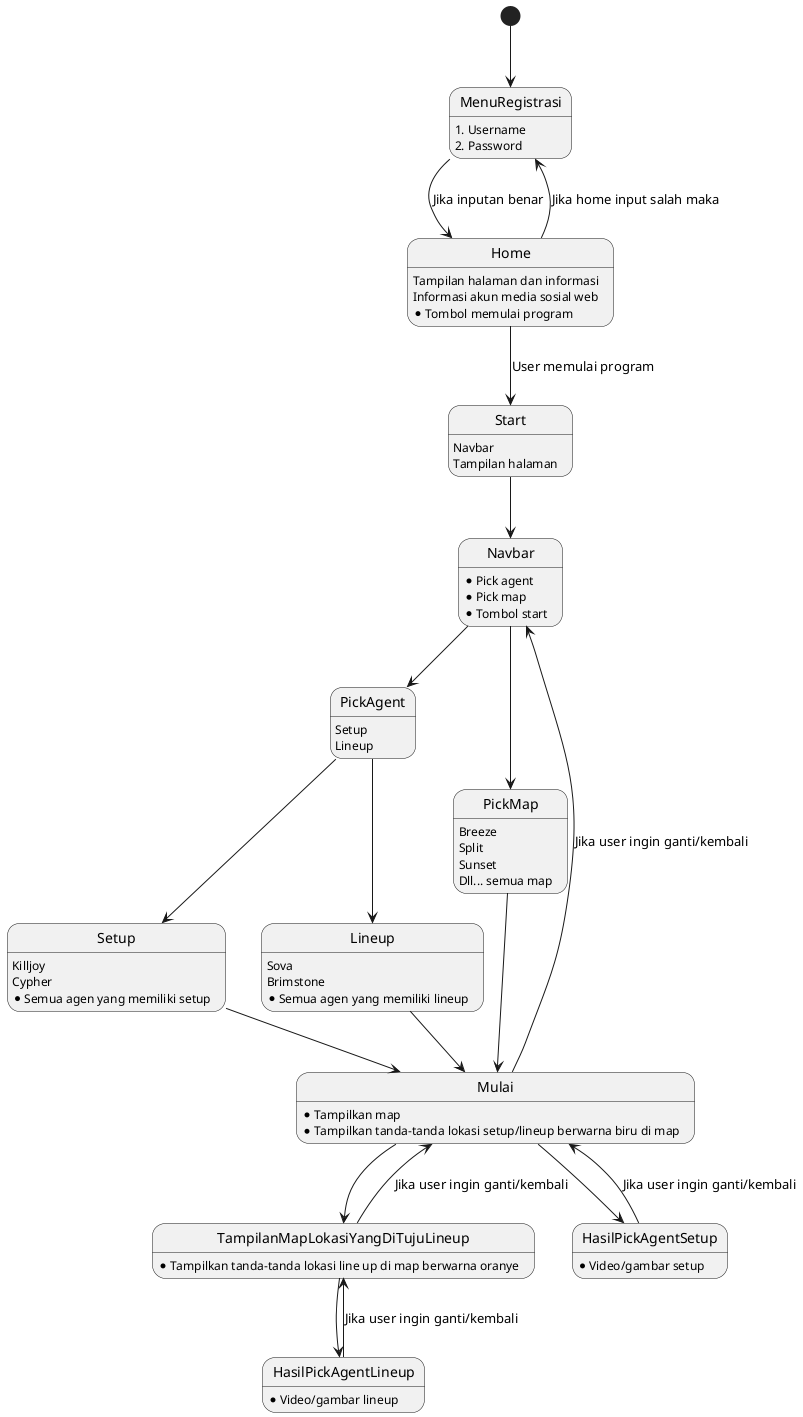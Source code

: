 @startuml

[*] --> MenuRegistrasi
MenuRegistrasi : 1. Username
MenuRegistrasi : 2. Password

MenuRegistrasi --> Home : Jika inputan benar
Home --> MenuRegistrasi : Jika home input salah maka
Home : Tampilan halaman dan informasi
Home : Informasi akun media sosial web
Home : * Tombol memulai program

Home --> Start : User memulai program
Start : Navbar
Start : Tampilan halaman

Start --> Navbar
Navbar : * Pick agent
Navbar : * Pick map
Navbar : * Tombol start

Navbar --> PickAgent
PickAgent : Setup
PickAgent : Lineup

PickAgent --> Setup
Setup : Killjoy
Setup : Cypher
Setup : * Semua agen yang memiliki setup

PickAgent --> Lineup
Lineup : Sova
Lineup : Brimstone
Lineup : * Semua agen yang memiliki lineup

Setup --> Mulai
Lineup --> Mulai

Navbar --> PickMap
PickMap : Breeze
PickMap : Split
PickMap : Sunset
PickMap : Dll... semua map

PickMap --> Mulai
Mulai --> Navbar : Jika user ingin ganti/kembali
Mulai : * Tampilkan map
Mulai : * Tampilkan tanda-tanda lokasi setup/lineup berwarna biru di map

Mulai --> TampilanMapLokasiYangDiTujuLineup
TampilanMapLokasiYangDiTujuLineup --> Mulai : Jika user ingin ganti/kembali
TampilanMapLokasiYangDiTujuLineup : * Tampilkan tanda-tanda lokasi line up di map berwarna oranye

Mulai --> HasilPickAgentSetup
HasilPickAgentSetup --> Mulai : Jika user ingin ganti/kembali
HasilPickAgentSetup : * Video/gambar setup

TampilanMapLokasiYangDiTujuLineup --> HasilPickAgentLineup
HasilPickAgentLineup --> TampilanMapLokasiYangDiTujuLineup : Jika user ingin ganti/kembali
HasilPickAgentLineup : * Video/gambar lineup

@enduml
